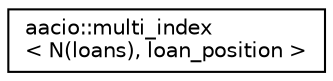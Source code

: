 digraph "Graphical Class Hierarchy"
{
  edge [fontname="Helvetica",fontsize="10",labelfontname="Helvetica",labelfontsize="10"];
  node [fontname="Helvetica",fontsize="10",shape=record];
  rankdir="LR";
  Node0 [label="aacio::multi_index\l\< N(loans), loan_position \>",height=0.2,width=0.4,color="black", fillcolor="white", style="filled",URL="$classaacio_1_1multi__index.html"];
}
